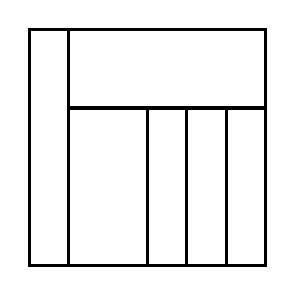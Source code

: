 \begin{tikzpicture}[very thick, scale=.5]
    \draw (0,0) rectangle (1,6);
    \draw (1,4) rectangle (6,6);
    \draw (1,0) rectangle (3,4);
    \draw (3,0) rectangle (4,4);
    \draw (4,0) rectangle (5,4);
    \draw (5,0) rectangle (6,4);
\end{tikzpicture}
